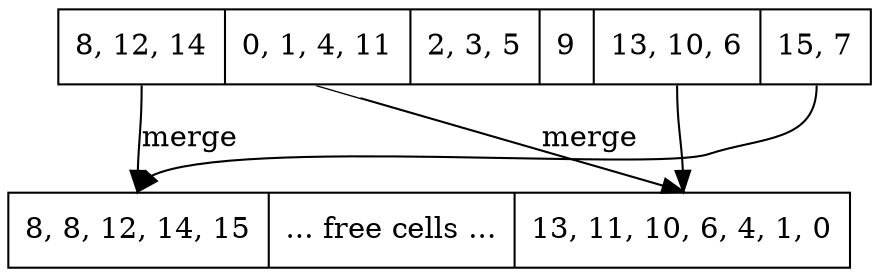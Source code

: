 digraph G{
	node[shape=record]
        lst[label=" <l1> 8, 12, 14 | <l2> 0, 1, 4, 11 | <l3> 2, 3, 5 | <r3> 9 | <r2> 13, 10, 6 | <r1> 15, 7"];
        lst1[label=" <l1>8, 8, 12, 14, 15 | ... free cells ... | <r1> 13, 11, 10, 6, 4, 1, 0"];
        lst:l1->lst1:l1[label="merge"];
        lst:r1->lst1:l1;
        lst:l2->lst1:r1[label="merge"];
        lst:r2->lst1:r1
}